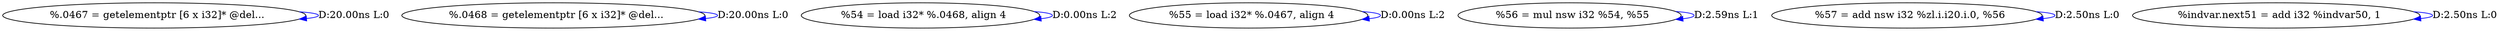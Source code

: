 digraph {
Node0x560817affb20[label="  %.0467 = getelementptr [6 x i32]* @del..."];
Node0x560817affb20 -> Node0x560817affb20[label="D:20.00ns L:0",color=blue];
Node0x560817affc00[label="  %.0468 = getelementptr [6 x i32]* @del..."];
Node0x560817affc00 -> Node0x560817affc00[label="D:20.00ns L:0",color=blue];
Node0x560817affce0[label="  %54 = load i32* %.0468, align 4"];
Node0x560817affce0 -> Node0x560817affce0[label="D:0.00ns L:2",color=blue];
Node0x560817affdc0[label="  %55 = load i32* %.0467, align 4"];
Node0x560817affdc0 -> Node0x560817affdc0[label="D:0.00ns L:2",color=blue];
Node0x560817affea0[label="  %56 = mul nsw i32 %54, %55"];
Node0x560817affea0 -> Node0x560817affea0[label="D:2.59ns L:1",color=blue];
Node0x560817afff80[label="  %57 = add nsw i32 %zl.i.i20.i.0, %56"];
Node0x560817afff80 -> Node0x560817afff80[label="D:2.50ns L:0",color=blue];
Node0x560817b00060[label="  %indvar.next51 = add i32 %indvar50, 1"];
Node0x560817b00060 -> Node0x560817b00060[label="D:2.50ns L:0",color=blue];
}
